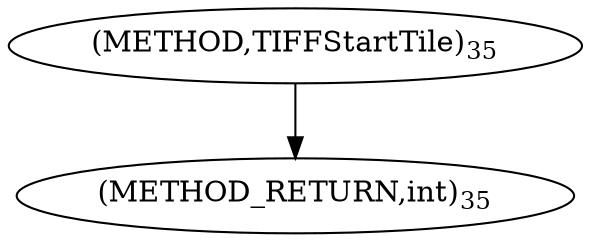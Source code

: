 digraph "TIFFStartTile" {  
"73951" [label = <(METHOD,TIFFStartTile)<SUB>35</SUB>> ]
"73954" [label = <(METHOD_RETURN,int)<SUB>35</SUB>> ]
  "73951" -> "73954" 
}
